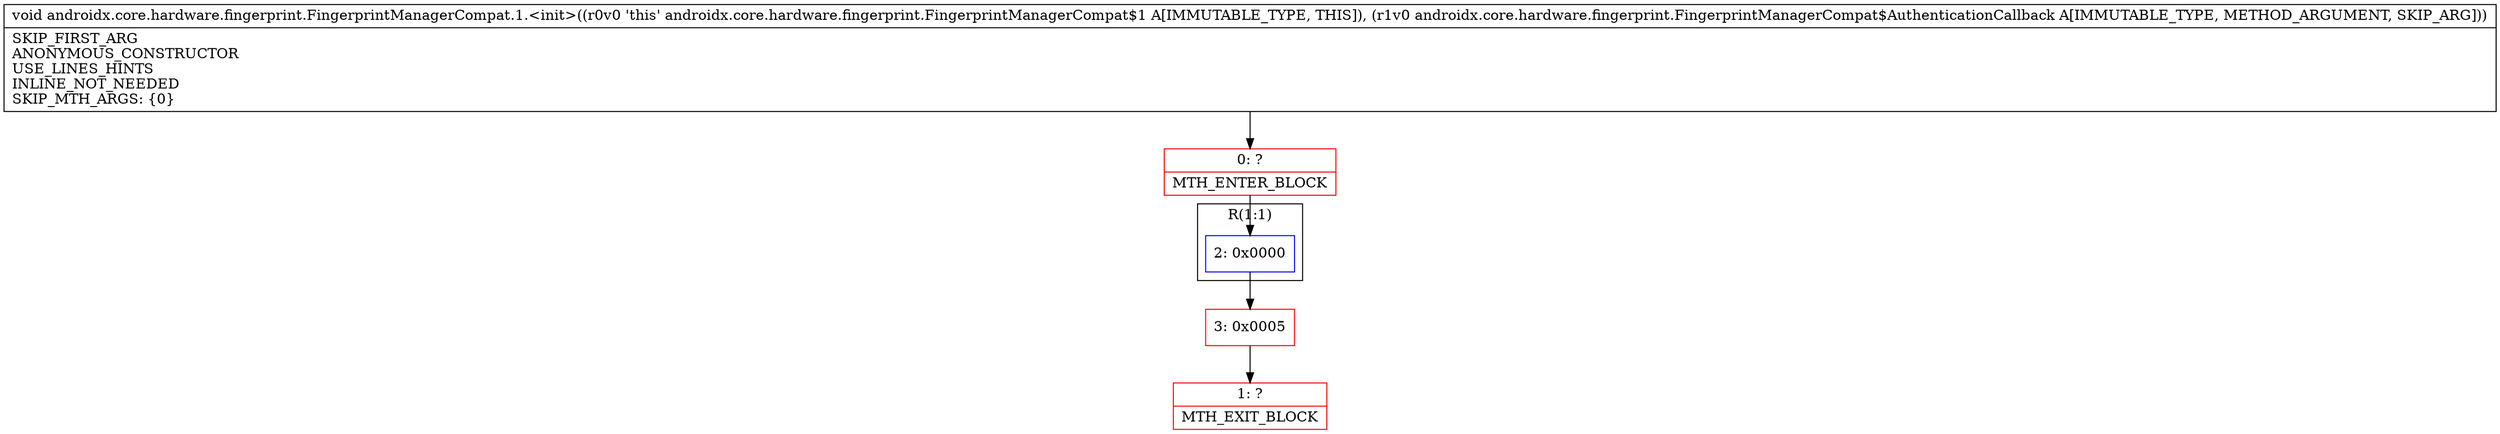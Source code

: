 digraph "CFG forandroidx.core.hardware.fingerprint.FingerprintManagerCompat.1.\<init\>(Landroidx\/core\/hardware\/fingerprint\/FingerprintManagerCompat$AuthenticationCallback;)V" {
subgraph cluster_Region_2018854354 {
label = "R(1:1)";
node [shape=record,color=blue];
Node_2 [shape=record,label="{2\:\ 0x0000}"];
}
Node_0 [shape=record,color=red,label="{0\:\ ?|MTH_ENTER_BLOCK\l}"];
Node_3 [shape=record,color=red,label="{3\:\ 0x0005}"];
Node_1 [shape=record,color=red,label="{1\:\ ?|MTH_EXIT_BLOCK\l}"];
MethodNode[shape=record,label="{void androidx.core.hardware.fingerprint.FingerprintManagerCompat.1.\<init\>((r0v0 'this' androidx.core.hardware.fingerprint.FingerprintManagerCompat$1 A[IMMUTABLE_TYPE, THIS]), (r1v0 androidx.core.hardware.fingerprint.FingerprintManagerCompat$AuthenticationCallback A[IMMUTABLE_TYPE, METHOD_ARGUMENT, SKIP_ARG]))  | SKIP_FIRST_ARG\lANONYMOUS_CONSTRUCTOR\lUSE_LINES_HINTS\lINLINE_NOT_NEEDED\lSKIP_MTH_ARGS: \{0\}\l}"];
MethodNode -> Node_0;Node_2 -> Node_3;
Node_0 -> Node_2;
Node_3 -> Node_1;
}


